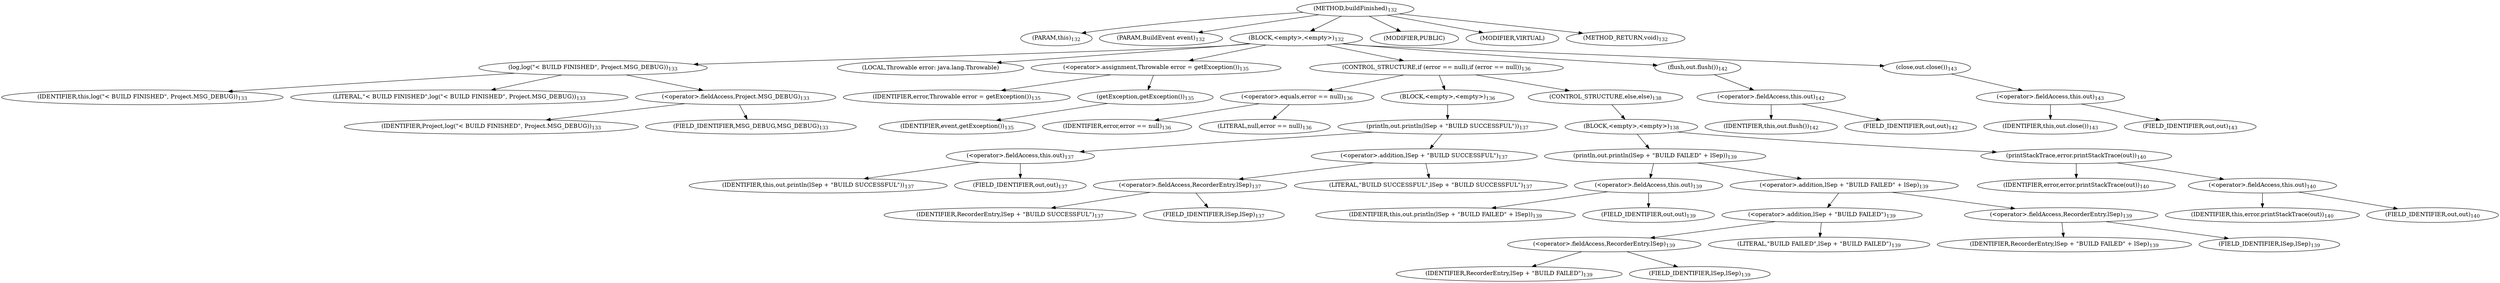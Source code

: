 digraph "buildFinished" {  
"139" [label = <(METHOD,buildFinished)<SUB>132</SUB>> ]
"6" [label = <(PARAM,this)<SUB>132</SUB>> ]
"140" [label = <(PARAM,BuildEvent event)<SUB>132</SUB>> ]
"141" [label = <(BLOCK,&lt;empty&gt;,&lt;empty&gt;)<SUB>132</SUB>> ]
"142" [label = <(log,log(&quot;&lt; BUILD FINISHED&quot;, Project.MSG_DEBUG))<SUB>133</SUB>> ]
"5" [label = <(IDENTIFIER,this,log(&quot;&lt; BUILD FINISHED&quot;, Project.MSG_DEBUG))<SUB>133</SUB>> ]
"143" [label = <(LITERAL,&quot;&lt; BUILD FINISHED&quot;,log(&quot;&lt; BUILD FINISHED&quot;, Project.MSG_DEBUG))<SUB>133</SUB>> ]
"144" [label = <(&lt;operator&gt;.fieldAccess,Project.MSG_DEBUG)<SUB>133</SUB>> ]
"145" [label = <(IDENTIFIER,Project,log(&quot;&lt; BUILD FINISHED&quot;, Project.MSG_DEBUG))<SUB>133</SUB>> ]
"146" [label = <(FIELD_IDENTIFIER,MSG_DEBUG,MSG_DEBUG)<SUB>133</SUB>> ]
"147" [label = <(LOCAL,Throwable error: java.lang.Throwable)> ]
"148" [label = <(&lt;operator&gt;.assignment,Throwable error = getException())<SUB>135</SUB>> ]
"149" [label = <(IDENTIFIER,error,Throwable error = getException())<SUB>135</SUB>> ]
"150" [label = <(getException,getException())<SUB>135</SUB>> ]
"151" [label = <(IDENTIFIER,event,getException())<SUB>135</SUB>> ]
"152" [label = <(CONTROL_STRUCTURE,if (error == null),if (error == null))<SUB>136</SUB>> ]
"153" [label = <(&lt;operator&gt;.equals,error == null)<SUB>136</SUB>> ]
"154" [label = <(IDENTIFIER,error,error == null)<SUB>136</SUB>> ]
"155" [label = <(LITERAL,null,error == null)<SUB>136</SUB>> ]
"156" [label = <(BLOCK,&lt;empty&gt;,&lt;empty&gt;)<SUB>136</SUB>> ]
"157" [label = <(println,out.println(lSep + &quot;BUILD SUCCESSFUL&quot;))<SUB>137</SUB>> ]
"158" [label = <(&lt;operator&gt;.fieldAccess,this.out)<SUB>137</SUB>> ]
"159" [label = <(IDENTIFIER,this,out.println(lSep + &quot;BUILD SUCCESSFUL&quot;))<SUB>137</SUB>> ]
"160" [label = <(FIELD_IDENTIFIER,out,out)<SUB>137</SUB>> ]
"161" [label = <(&lt;operator&gt;.addition,lSep + &quot;BUILD SUCCESSFUL&quot;)<SUB>137</SUB>> ]
"162" [label = <(&lt;operator&gt;.fieldAccess,RecorderEntry.lSep)<SUB>137</SUB>> ]
"163" [label = <(IDENTIFIER,RecorderEntry,lSep + &quot;BUILD SUCCESSFUL&quot;)<SUB>137</SUB>> ]
"164" [label = <(FIELD_IDENTIFIER,lSep,lSep)<SUB>137</SUB>> ]
"165" [label = <(LITERAL,&quot;BUILD SUCCESSFUL&quot;,lSep + &quot;BUILD SUCCESSFUL&quot;)<SUB>137</SUB>> ]
"166" [label = <(CONTROL_STRUCTURE,else,else)<SUB>138</SUB>> ]
"167" [label = <(BLOCK,&lt;empty&gt;,&lt;empty&gt;)<SUB>138</SUB>> ]
"168" [label = <(println,out.println(lSep + &quot;BUILD FAILED&quot; + lSep))<SUB>139</SUB>> ]
"169" [label = <(&lt;operator&gt;.fieldAccess,this.out)<SUB>139</SUB>> ]
"170" [label = <(IDENTIFIER,this,out.println(lSep + &quot;BUILD FAILED&quot; + lSep))<SUB>139</SUB>> ]
"171" [label = <(FIELD_IDENTIFIER,out,out)<SUB>139</SUB>> ]
"172" [label = <(&lt;operator&gt;.addition,lSep + &quot;BUILD FAILED&quot; + lSep)<SUB>139</SUB>> ]
"173" [label = <(&lt;operator&gt;.addition,lSep + &quot;BUILD FAILED&quot;)<SUB>139</SUB>> ]
"174" [label = <(&lt;operator&gt;.fieldAccess,RecorderEntry.lSep)<SUB>139</SUB>> ]
"175" [label = <(IDENTIFIER,RecorderEntry,lSep + &quot;BUILD FAILED&quot;)<SUB>139</SUB>> ]
"176" [label = <(FIELD_IDENTIFIER,lSep,lSep)<SUB>139</SUB>> ]
"177" [label = <(LITERAL,&quot;BUILD FAILED&quot;,lSep + &quot;BUILD FAILED&quot;)<SUB>139</SUB>> ]
"178" [label = <(&lt;operator&gt;.fieldAccess,RecorderEntry.lSep)<SUB>139</SUB>> ]
"179" [label = <(IDENTIFIER,RecorderEntry,lSep + &quot;BUILD FAILED&quot; + lSep)<SUB>139</SUB>> ]
"180" [label = <(FIELD_IDENTIFIER,lSep,lSep)<SUB>139</SUB>> ]
"181" [label = <(printStackTrace,error.printStackTrace(out))<SUB>140</SUB>> ]
"182" [label = <(IDENTIFIER,error,error.printStackTrace(out))<SUB>140</SUB>> ]
"183" [label = <(&lt;operator&gt;.fieldAccess,this.out)<SUB>140</SUB>> ]
"184" [label = <(IDENTIFIER,this,error.printStackTrace(out))<SUB>140</SUB>> ]
"185" [label = <(FIELD_IDENTIFIER,out,out)<SUB>140</SUB>> ]
"186" [label = <(flush,out.flush())<SUB>142</SUB>> ]
"187" [label = <(&lt;operator&gt;.fieldAccess,this.out)<SUB>142</SUB>> ]
"188" [label = <(IDENTIFIER,this,out.flush())<SUB>142</SUB>> ]
"189" [label = <(FIELD_IDENTIFIER,out,out)<SUB>142</SUB>> ]
"190" [label = <(close,out.close())<SUB>143</SUB>> ]
"191" [label = <(&lt;operator&gt;.fieldAccess,this.out)<SUB>143</SUB>> ]
"192" [label = <(IDENTIFIER,this,out.close())<SUB>143</SUB>> ]
"193" [label = <(FIELD_IDENTIFIER,out,out)<SUB>143</SUB>> ]
"194" [label = <(MODIFIER,PUBLIC)> ]
"195" [label = <(MODIFIER,VIRTUAL)> ]
"196" [label = <(METHOD_RETURN,void)<SUB>132</SUB>> ]
  "139" -> "6" 
  "139" -> "140" 
  "139" -> "141" 
  "139" -> "194" 
  "139" -> "195" 
  "139" -> "196" 
  "141" -> "142" 
  "141" -> "147" 
  "141" -> "148" 
  "141" -> "152" 
  "141" -> "186" 
  "141" -> "190" 
  "142" -> "5" 
  "142" -> "143" 
  "142" -> "144" 
  "144" -> "145" 
  "144" -> "146" 
  "148" -> "149" 
  "148" -> "150" 
  "150" -> "151" 
  "152" -> "153" 
  "152" -> "156" 
  "152" -> "166" 
  "153" -> "154" 
  "153" -> "155" 
  "156" -> "157" 
  "157" -> "158" 
  "157" -> "161" 
  "158" -> "159" 
  "158" -> "160" 
  "161" -> "162" 
  "161" -> "165" 
  "162" -> "163" 
  "162" -> "164" 
  "166" -> "167" 
  "167" -> "168" 
  "167" -> "181" 
  "168" -> "169" 
  "168" -> "172" 
  "169" -> "170" 
  "169" -> "171" 
  "172" -> "173" 
  "172" -> "178" 
  "173" -> "174" 
  "173" -> "177" 
  "174" -> "175" 
  "174" -> "176" 
  "178" -> "179" 
  "178" -> "180" 
  "181" -> "182" 
  "181" -> "183" 
  "183" -> "184" 
  "183" -> "185" 
  "186" -> "187" 
  "187" -> "188" 
  "187" -> "189" 
  "190" -> "191" 
  "191" -> "192" 
  "191" -> "193" 
}
